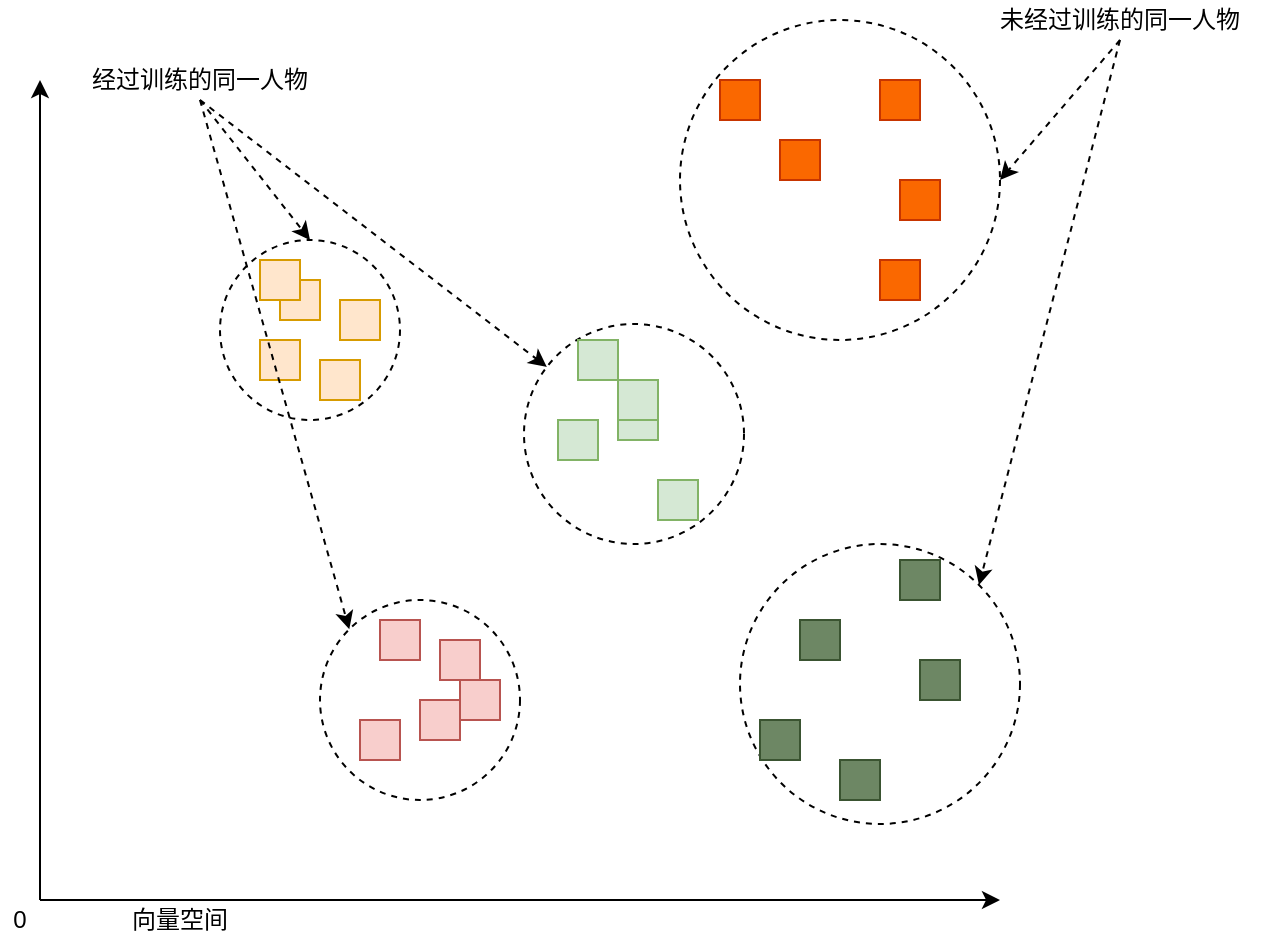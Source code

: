 <mxfile version="13.6.2" type="device"><diagram id="tBkPIFaTETxp1EnDKegU" name="Page-1"><mxGraphModel dx="1102" dy="783" grid="1" gridSize="10" guides="1" tooltips="1" connect="1" arrows="1" fold="1" page="1" pageScale="1" pageWidth="827" pageHeight="1169" math="1" shadow="0"><root><mxCell id="0"/><mxCell id="1" parent="0"/><mxCell id="rqT02ZxW9i2gg-HBrYoE-18" value="" style="ellipse;whiteSpace=wrap;html=1;aspect=fixed;dashed=1;" vertex="1" parent="1"><mxGeometry x="470" y="302" width="140" height="140" as="geometry"/></mxCell><mxCell id="rqT02ZxW9i2gg-HBrYoE-17" value="" style="ellipse;whiteSpace=wrap;html=1;aspect=fixed;dashed=1;" vertex="1" parent="1"><mxGeometry x="440" y="40" width="160" height="160" as="geometry"/></mxCell><mxCell id="rqT02ZxW9i2gg-HBrYoE-16" value="" style="ellipse;whiteSpace=wrap;html=1;aspect=fixed;dashed=1;" vertex="1" parent="1"><mxGeometry x="362" y="192" width="110" height="110" as="geometry"/></mxCell><mxCell id="rqT02ZxW9i2gg-HBrYoE-13" value="" style="ellipse;whiteSpace=wrap;html=1;aspect=fixed;dashed=1;" vertex="1" parent="1"><mxGeometry x="260" y="330" width="100" height="100" as="geometry"/></mxCell><mxCell id="rqT02ZxW9i2gg-HBrYoE-12" value="" style="ellipse;whiteSpace=wrap;html=1;aspect=fixed;dashed=1;" vertex="1" parent="1"><mxGeometry x="210" y="150" width="90" height="90" as="geometry"/></mxCell><mxCell id="Zfx_7JOiI3BKa5idgAcJ-1" value="" style="endArrow=classic;html=1;" parent="1" edge="1"><mxGeometry width="50" height="50" relative="1" as="geometry"><mxPoint x="120" y="480" as="sourcePoint"/><mxPoint x="600" y="480" as="targetPoint"/></mxGeometry></mxCell><mxCell id="Zfx_7JOiI3BKa5idgAcJ-2" value="" style="endArrow=classic;html=1;" parent="1" edge="1"><mxGeometry width="50" height="50" relative="1" as="geometry"><mxPoint x="120" y="480" as="sourcePoint"/><mxPoint x="120" y="70" as="targetPoint"/></mxGeometry></mxCell><mxCell id="Zfx_7JOiI3BKa5idgAcJ-3" value="向量空间" style="text;html=1;strokeColor=none;fillColor=none;align=center;verticalAlign=middle;whiteSpace=wrap;rounded=0;" parent="1" vertex="1"><mxGeometry x="160" y="480" width="60" height="20" as="geometry"/></mxCell><mxCell id="9tHv_3kY13BhKgs7ym-j-1" value="0" style="text;html=1;strokeColor=none;fillColor=none;align=center;verticalAlign=middle;whiteSpace=wrap;rounded=0;" parent="1" vertex="1"><mxGeometry x="100" y="480" width="20" height="20" as="geometry"/></mxCell><mxCell id="DFyrQYpbJpW6inCTNrKM-3" value="" style="rounded=0;whiteSpace=wrap;html=1;fillColor=#ffe6cc;strokeColor=#d79b00;" parent="1" vertex="1"><mxGeometry x="240" y="170" width="20" height="20" as="geometry"/></mxCell><mxCell id="DFyrQYpbJpW6inCTNrKM-4" value="" style="rounded=0;whiteSpace=wrap;html=1;fillColor=#ffe6cc;strokeColor=#d79b00;" parent="1" vertex="1"><mxGeometry x="230" y="160" width="20" height="20" as="geometry"/></mxCell><mxCell id="DFyrQYpbJpW6inCTNrKM-6" value="" style="rounded=0;whiteSpace=wrap;html=1;fillColor=#ffe6cc;strokeColor=#d79b00;" parent="1" vertex="1"><mxGeometry x="230" y="200" width="20" height="20" as="geometry"/></mxCell><mxCell id="DFyrQYpbJpW6inCTNrKM-7" value="" style="rounded=0;whiteSpace=wrap;html=1;fillColor=#ffe6cc;strokeColor=#d79b00;" parent="1" vertex="1"><mxGeometry x="260" y="210" width="20" height="20" as="geometry"/></mxCell><mxCell id="DFyrQYpbJpW6inCTNrKM-9" value="" style="rounded=0;whiteSpace=wrap;html=1;fillColor=#ffe6cc;strokeColor=#d79b00;" parent="1" vertex="1"><mxGeometry x="270" y="180" width="20" height="20" as="geometry"/></mxCell><mxCell id="DFyrQYpbJpW6inCTNrKM-10" value="" style="rounded=0;whiteSpace=wrap;html=1;fillColor=#d5e8d4;strokeColor=#82b366;" parent="1" vertex="1"><mxGeometry x="389" y="200" width="20" height="20" as="geometry"/></mxCell><mxCell id="DFyrQYpbJpW6inCTNrKM-11" value="" style="rounded=0;whiteSpace=wrap;html=1;fillColor=#d5e8d4;strokeColor=#82b366;" parent="1" vertex="1"><mxGeometry x="409" y="230" width="20" height="20" as="geometry"/></mxCell><mxCell id="DFyrQYpbJpW6inCTNrKM-12" value="" style="rounded=0;whiteSpace=wrap;html=1;fillColor=#d5e8d4;strokeColor=#82b366;" parent="1" vertex="1"><mxGeometry x="409" y="220" width="20" height="20" as="geometry"/></mxCell><mxCell id="DFyrQYpbJpW6inCTNrKM-13" value="" style="rounded=0;whiteSpace=wrap;html=1;fillColor=#d5e8d4;strokeColor=#82b366;" parent="1" vertex="1"><mxGeometry x="379" y="240" width="20" height="20" as="geometry"/></mxCell><mxCell id="DFyrQYpbJpW6inCTNrKM-14" value="" style="rounded=0;whiteSpace=wrap;html=1;fillColor=#d5e8d4;strokeColor=#82b366;" parent="1" vertex="1"><mxGeometry x="429" y="270" width="20" height="20" as="geometry"/></mxCell><mxCell id="DFyrQYpbJpW6inCTNrKM-15" value="" style="rounded=0;whiteSpace=wrap;html=1;fillColor=#f8cecc;strokeColor=#b85450;" parent="1" vertex="1"><mxGeometry x="290" y="340" width="20" height="20" as="geometry"/></mxCell><mxCell id="DFyrQYpbJpW6inCTNrKM-16" value="" style="rounded=0;whiteSpace=wrap;html=1;fillColor=#f8cecc;strokeColor=#b85450;" parent="1" vertex="1"><mxGeometry x="320" y="350" width="20" height="20" as="geometry"/></mxCell><mxCell id="DFyrQYpbJpW6inCTNrKM-17" value="" style="rounded=0;whiteSpace=wrap;html=1;fillColor=#f8cecc;strokeColor=#b85450;" parent="1" vertex="1"><mxGeometry x="310" y="380" width="20" height="20" as="geometry"/></mxCell><mxCell id="DFyrQYpbJpW6inCTNrKM-18" value="" style="rounded=0;whiteSpace=wrap;html=1;fillColor=#f8cecc;strokeColor=#b85450;" parent="1" vertex="1"><mxGeometry x="330" y="370" width="20" height="20" as="geometry"/></mxCell><mxCell id="DFyrQYpbJpW6inCTNrKM-19" value="" style="rounded=0;whiteSpace=wrap;html=1;fillColor=#f8cecc;strokeColor=#b85450;" parent="1" vertex="1"><mxGeometry x="280" y="390" width="20" height="20" as="geometry"/></mxCell><mxCell id="rqT02ZxW9i2gg-HBrYoE-1" value="" style="rounded=0;whiteSpace=wrap;html=1;fillColor=#6d8764;strokeColor=#3A5431;fontColor=#ffffff;" vertex="1" parent="1"><mxGeometry x="500" y="340" width="20" height="20" as="geometry"/></mxCell><mxCell id="rqT02ZxW9i2gg-HBrYoE-2" value="" style="rounded=0;whiteSpace=wrap;html=1;fillColor=#6d8764;strokeColor=#3A5431;fontColor=#ffffff;" vertex="1" parent="1"><mxGeometry x="560" y="360" width="20" height="20" as="geometry"/></mxCell><mxCell id="rqT02ZxW9i2gg-HBrYoE-3" value="" style="rounded=0;whiteSpace=wrap;html=1;fillColor=#6d8764;strokeColor=#3A5431;fontColor=#ffffff;" vertex="1" parent="1"><mxGeometry x="550" y="310" width="20" height="20" as="geometry"/></mxCell><mxCell id="rqT02ZxW9i2gg-HBrYoE-4" value="" style="rounded=0;whiteSpace=wrap;html=1;fillColor=#6d8764;strokeColor=#3A5431;fontColor=#ffffff;" vertex="1" parent="1"><mxGeometry x="480" y="390" width="20" height="20" as="geometry"/></mxCell><mxCell id="rqT02ZxW9i2gg-HBrYoE-5" value="" style="rounded=0;whiteSpace=wrap;html=1;fillColor=#6d8764;strokeColor=#3A5431;fontColor=#ffffff;" vertex="1" parent="1"><mxGeometry x="520" y="410" width="20" height="20" as="geometry"/></mxCell><mxCell id="rqT02ZxW9i2gg-HBrYoE-7" value="" style="rounded=0;whiteSpace=wrap;html=1;fillColor=#fa6800;strokeColor=#C73500;fontColor=#ffffff;" vertex="1" parent="1"><mxGeometry x="490" y="100" width="20" height="20" as="geometry"/></mxCell><mxCell id="rqT02ZxW9i2gg-HBrYoE-8" value="" style="rounded=0;whiteSpace=wrap;html=1;fillColor=#fa6800;strokeColor=#C73500;fontColor=#ffffff;" vertex="1" parent="1"><mxGeometry x="550" y="120" width="20" height="20" as="geometry"/></mxCell><mxCell id="rqT02ZxW9i2gg-HBrYoE-9" value="" style="rounded=0;whiteSpace=wrap;html=1;fillColor=#fa6800;strokeColor=#C73500;fontColor=#ffffff;" vertex="1" parent="1"><mxGeometry x="540" y="70" width="20" height="20" as="geometry"/></mxCell><mxCell id="rqT02ZxW9i2gg-HBrYoE-10" value="" style="rounded=0;whiteSpace=wrap;html=1;fillColor=#fa6800;strokeColor=#C73500;fontColor=#ffffff;" vertex="1" parent="1"><mxGeometry x="460" y="70" width="20" height="20" as="geometry"/></mxCell><mxCell id="rqT02ZxW9i2gg-HBrYoE-11" value="" style="rounded=0;whiteSpace=wrap;html=1;fillColor=#fa6800;strokeColor=#C73500;fontColor=#ffffff;" vertex="1" parent="1"><mxGeometry x="540" y="160" width="20" height="20" as="geometry"/></mxCell><mxCell id="rqT02ZxW9i2gg-HBrYoE-20" style="rounded=0;orthogonalLoop=1;jettySize=auto;html=1;exitX=0.5;exitY=1;exitDx=0;exitDy=0;entryX=0.5;entryY=0;entryDx=0;entryDy=0;dashed=1;" edge="1" parent="1" source="rqT02ZxW9i2gg-HBrYoE-19" target="rqT02ZxW9i2gg-HBrYoE-12"><mxGeometry relative="1" as="geometry"/></mxCell><mxCell id="rqT02ZxW9i2gg-HBrYoE-21" style="edgeStyle=none;rounded=0;orthogonalLoop=1;jettySize=auto;html=1;exitX=0.5;exitY=1;exitDx=0;exitDy=0;dashed=1;" edge="1" parent="1" source="rqT02ZxW9i2gg-HBrYoE-19" target="rqT02ZxW9i2gg-HBrYoE-16"><mxGeometry relative="1" as="geometry"/></mxCell><mxCell id="rqT02ZxW9i2gg-HBrYoE-22" style="edgeStyle=none;rounded=0;orthogonalLoop=1;jettySize=auto;html=1;exitX=0.5;exitY=1;exitDx=0;exitDy=0;entryX=0;entryY=0;entryDx=0;entryDy=0;dashed=1;" edge="1" parent="1" source="rqT02ZxW9i2gg-HBrYoE-19" target="rqT02ZxW9i2gg-HBrYoE-13"><mxGeometry relative="1" as="geometry"/></mxCell><mxCell id="rqT02ZxW9i2gg-HBrYoE-19" value="经过训练的同一人物" style="text;html=1;strokeColor=none;fillColor=none;align=center;verticalAlign=middle;whiteSpace=wrap;rounded=0;dashed=1;" vertex="1" parent="1"><mxGeometry x="120" y="60" width="160" height="20" as="geometry"/></mxCell><mxCell id="rqT02ZxW9i2gg-HBrYoE-24" style="edgeStyle=none;rounded=0;orthogonalLoop=1;jettySize=auto;html=1;exitX=0.5;exitY=1;exitDx=0;exitDy=0;entryX=1;entryY=0.5;entryDx=0;entryDy=0;dashed=1;" edge="1" parent="1" source="rqT02ZxW9i2gg-HBrYoE-23" target="rqT02ZxW9i2gg-HBrYoE-17"><mxGeometry relative="1" as="geometry"/></mxCell><mxCell id="rqT02ZxW9i2gg-HBrYoE-25" style="edgeStyle=none;rounded=0;orthogonalLoop=1;jettySize=auto;html=1;exitX=0.5;exitY=1;exitDx=0;exitDy=0;dashed=1;entryX=1;entryY=0;entryDx=0;entryDy=0;" edge="1" parent="1" source="rqT02ZxW9i2gg-HBrYoE-23" target="rqT02ZxW9i2gg-HBrYoE-18"><mxGeometry relative="1" as="geometry"/></mxCell><mxCell id="rqT02ZxW9i2gg-HBrYoE-23" value="未经过训练的同一人物" style="text;html=1;strokeColor=none;fillColor=none;align=center;verticalAlign=middle;whiteSpace=wrap;rounded=0;dashed=1;" vertex="1" parent="1"><mxGeometry x="580" y="30" width="160" height="20" as="geometry"/></mxCell></root></mxGraphModel></diagram></mxfile>
